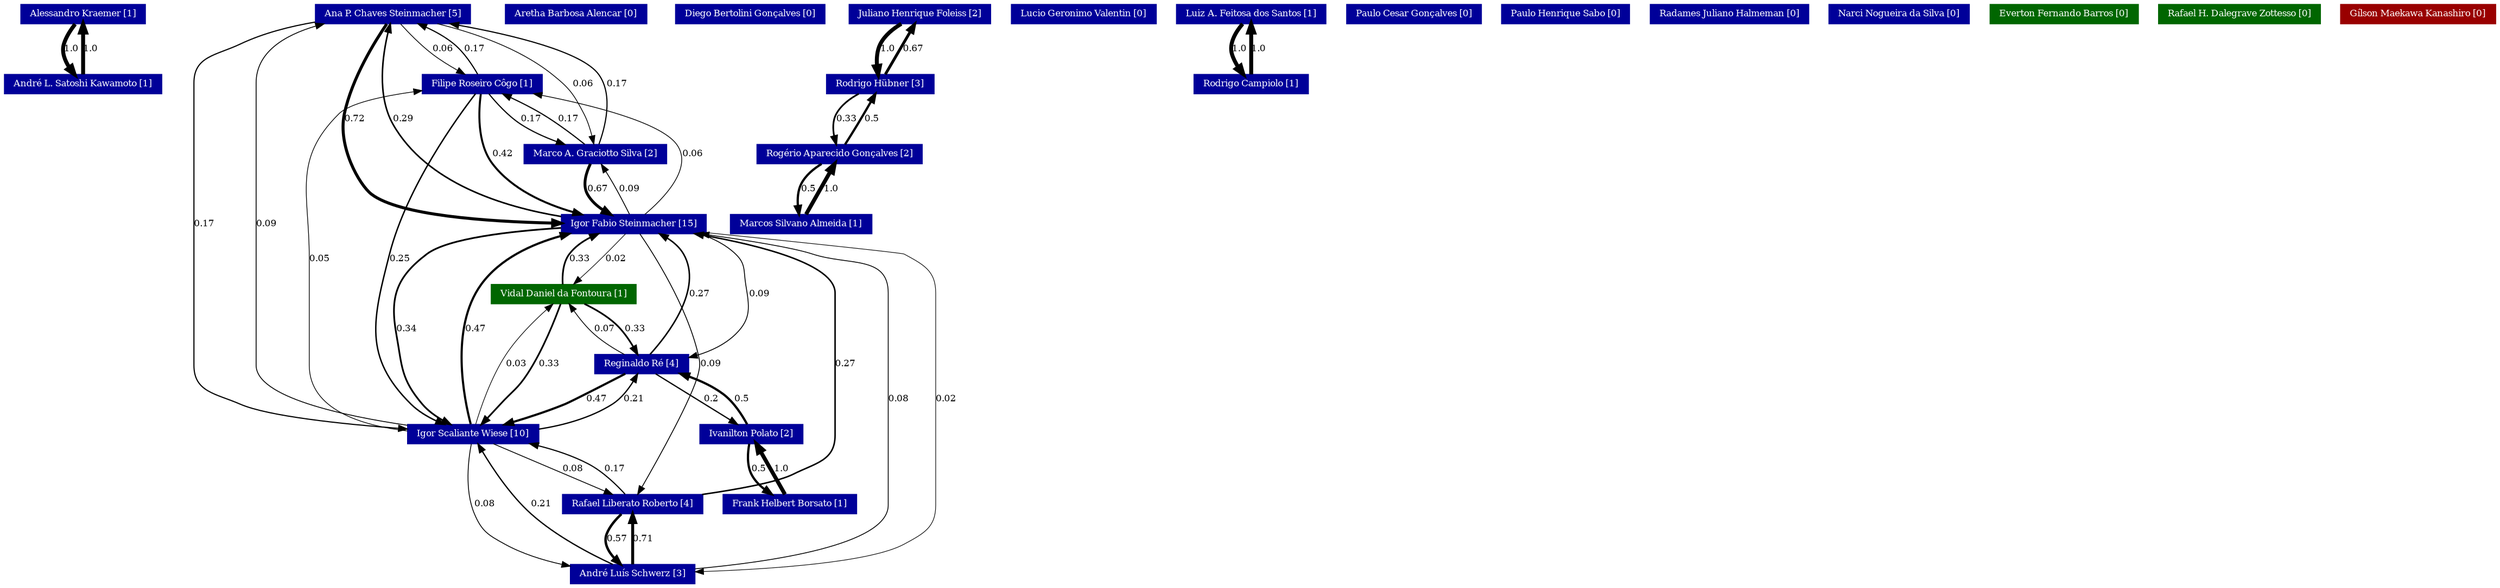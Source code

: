 strict digraph grafo3 {
	graph [bb="0,0,1954.5,513",
		id=grafo3,
		overlap=False
	];
	node [fontsize=8,
		label="\N",
		shape=rectangle,
		style=filled
	];
	0	 [URL="http://lattes.cnpq.br/2661462115468004",
		color="#000099",
		fontcolor="#FFFFFF",
		height=0.23611,
		label="Alessandro Kraemer [1]",
		pos="62,504.5",
		width=1.3333];
	3	 [URL="http://lattes.cnpq.br/8230551395300039",
		color="#000099",
		fontcolor="#FFFFFF",
		height=0.23611,
		label="André L. Satoshi Kawamoto [1]",
		pos="61,442.5",
		width=1.6944];
	0 -> 3	 [arrowhead=normal,
		arrowsize=0.75,
		fontsize=8,
		label=1.0,
		lp="51,473.5",
		penwidth=3.5,
		pos="e,54.225,451.23 55.387,495.57 51.85,490.8 47.85,484.43 46,478 44.027,471.14 46.47,463.86 49.919,457.75"];
	3 -> 0	 [arrowhead=normal,
		arrowsize=0.75,
		fontsize=8,
		label=1.0,
		lp="67,473.5",
		penwidth=3.5,
		pos="e,61.869,495.66 61.128,451.16 61.281,460.37 61.543,476.08 61.74,487.89"];
	1	 [URL="http://lattes.cnpq.br/3007644116326636",
		color="#000099",
		fontcolor="#FFFFFF",
		height=0.23611,
		label="Ana P. Chaves Steinmacher [5]",
		pos="334,504.5",
		width=1.6528];
	6	 [URL="http://lattes.cnpq.br/9500095790815109",
		color="#000099",
		fontcolor="#FFFFFF",
		height=0.23611,
		label="Filipe Roseiro Côgo [1]",
		pos="398,442.5",
		width=1.2917];
	1 -> 6	 [arrowhead=normal,
		arrowsize=0.75,
		fontsize=8,
		label=0.06,
		lp="367,473.5",
		penwidth=0.68,
		pos="e,384.54,451.01 338.73,495.78 343.51,488.38 351.39,477.15 360,469 365.42,463.87 371.99,459.06 378.12,455.04"];
	8	 [URL="http://lattes.cnpq.br/5529725593221391",
		color="#000099",
		fontcolor="#FFFFFF",
		height=0.23611,
		label="Igor Fabio Steinmacher [15]",
		pos="516,318.5",
		width=1.5139];
	1 -> 8	 [arrowhead=normal,
		arrowsize=0.75,
		fontsize=8,
		label=0.72,
		lp="287,411.5",
		penwidth=2.66,
		pos="e,461.48,319.61 321.33,495.87 314.78,491.38 307.11,485.17 302,478 285.02,454.19 284.96,444.81 280,416 275.04,387.2 296.42,349.46 \
302,345 324.79,326.79 399.2,321.3 453.9,319.8"];
	9	 [URL="http://lattes.cnpq.br/0447444423694007",
		color="#000099",
		fontcolor="#FFFFFF",
		height=0.23611,
		label="Igor Scaliante Wiese [10]",
		pos="392,132.5",
		width=1.4028];
	1 -> 9	 [arrowhead=normal,
		arrowsize=0.75,
		fontsize=8,
		label=0.17,
		lp="157,318.5",
		penwidth=1.01,
		pos="e,341.17,136.13 274.21,501.23 246.2,498.2 213.12,491.69 186,478 166.22,468.02 150,465.66 150,443.5 150,443.5 150,443.5 150,193.5 \
150,171.34 165.98,168.51 186,159 211.31,146.97 281.89,140.15 333.4,136.64"];
	14	 [URL="http://lattes.cnpq.br/9383290036853173",
		color="#000099",
		fontcolor="#FFFFFF",
		height=0.23611,
		label="Marco A. Graciotto Silva [2]",
		pos="488,380.5",
		width=1.5556];
	1 -> 14	 [arrowhead=normal,
		arrowsize=0.75,
		fontsize=8,
		label=0.06,
		lp="476,442.5",
		penwidth=0.68,
		pos="e,486.56,389.17 363.07,495.94 388.94,488.08 426.65,473.69 453,451 467.49,438.53 469.66,433.2 478,416 480.92,409.98 483.14,402.95 \
484.75,396.81"];
	6 -> 1	 [arrowhead=normal,
		arrowsize=0.75,
		fontsize=8,
		label=0.17,
		lp="389,473.5",
		penwidth=1.01,
		pos="e,349.06,495.79 393.96,451 389.69,458.46 382.42,469.91 374,478 368.59,483.2 361.97,487.92 355.68,491.85"];
	6 -> 8	 [arrowhead=normal,
		arrowsize=0.75,
		fontsize=8,
		label=0.42,
		lp="416,380.5",
		penwidth=1.76,
		pos="e,482.89,327.01 397.07,433.75 395.83,419.91 395.22,390.68 409,372 425.02,350.29 452.48,337.08 475.57,329.34"];
	6 -> 9	 [arrowhead=normal,
		arrowsize=0.75,
		fontsize=8,
		label=0.25,
		lp="322,287.5",
		penwidth=1.25,
		pos="e,366.15,141.07 392.65,433.79 378.01,412.34 336.91,349.73 315,292 305.14,266.02 307.79,257.77 307,230 306.05,196.56 305.73,179.71 \
332,159 340,152.69 349.8,147.66 359.14,143.8"];
	6 -> 14	 [arrowhead=normal,
		arrowsize=0.75,
		fontsize=8,
		label=0.17,
		lp="441,411.5",
		penwidth=1.01,
		pos="e,468.18,389.04 404.58,433.9 411.38,426.36 422.59,414.85 434,407 442.36,401.25 452.21,396.17 461.2,392.09"];
	8 -> 1	 [arrowhead=normal,
		arrowsize=0.75,
		fontsize=8,
		label=0.29,
		lp="333,411.5",
		penwidth=1.37,
		pos="e,330.69,495.9 461.49,326.96 415.43,336.58 352.8,358.33 326,407 311.75,432.89 320.84,468.72 327.94,488.64"];
	8 -> 6	 [arrowhead=normal,
		arrowsize=0.75,
		fontsize=8,
		label=0.06,
		lp="565,380.5",
		penwidth=0.68,
		pos="e,435.86,433.99 525.57,327.16 540.9,340.35 567.78,367.98 553,389 540.12,407.33 484.3,423 443.32,432.33"];
	8 -> 9	 [arrowhead=normal,
		arrowsize=0.75,
		fontsize=8,
		label=0.34,
		lp="318,225.5",
		penwidth=1.52,
		pos="e,368.66,141.06 461.19,315.53 417.15,312.87 359.81,306.63 342,292 296.32,254.48 303.02,203.44 342,159 347.3,152.96 354.38,148.16 \
361.54,144.43"];
	8 -> 14	 [arrowhead=normal,
		arrowsize=0.75,
		fontsize=8,
		label=0.09,
		lp="511,349.5",
		penwidth=0.77,
		pos="e,491.66,371.66 512.43,327.16 508.04,336.55 500.51,352.7 494.96,364.58"];
	2	 [URL="http://lattes.cnpq.br/4954414332524750",
		color="#000099",
		fontcolor="#FFFFFF",
		height=0.23611,
		label="André Luís Schwerz [3]",
		pos="517,8.5",
		width=1.3333];
	8 -> 2	 [arrowhead=normal,
		arrowsize=0.75,
		fontsize=8,
		label=0.02,
		lp="765,163.5",
		penwidth=0.56,
		pos="e,565.19,11.768 570.61,314.85 641.99,309.87 758,295.86 758,257.5 758,257.5 758,257.5 758,69.5 758,31.539 643.98,17.413 572.79,12.292"];
	19	 [URL="http://lattes.cnpq.br/7833556006473564",
		color="#000099",
		fontcolor="#FFFFFF",
		height=0.23611,
		label="Rafael Liberato Roberto [4]",
		pos="518,70.5",
		width=1.5];
	8 -> 19	 [arrowhead=normal,
		arrowsize=0.75,
		fontsize=8,
		label=0.09,
		lp="574,194.5",
		penwidth=0.77,
		pos="e,522.42,79.217 520.6,309.81 531.04,291.88 556.27,245.58 565,203 566.52,195.6 566.46,193.41 565,186 557.52,148.09 537.36,106.95 \
526.03,85.819"];
	20	 [URL="http://lattes.cnpq.br/5545891505433768",
		color="#000099",
		fontcolor="#FFFFFF",
		height=0.23611,
		label="Reginaldo Ré [4]",
		pos="520,194.5",
		width=1];
	8 -> 20	 [arrowhead=normal,
		arrowsize=0.75,
		fontsize=8,
		label=0.09,
		lp="614,256.5",
		penwidth=0.77,
		pos="e,555.9,203.03 570.53,310.57 581.68,306.74 592.34,300.89 600,292 607.92,282.81 603.11,277.1 604,265 605.44,245.42 612.72,235.96 \
600,221 594.8,214.88 579.27,209.31 563.26,204.95"];
	27	 [URL="http://lattes.cnpq.br/0138023517065135",
		color="#006600",
		fontcolor="#FFFFFF",
		height=0.23611,
		label="Vidal Daniel da Fontoura [1]",
		pos="456,256.5",
		width=1.5417];
	8 -> 27	 [arrowhead=normal,
		arrowsize=0.75,
		fontsize=8,
		label=0.02,
		lp="497,287.5",
		penwidth=0.56,
		pos="e,463.66,265.16 508.16,309.66 498.22,299.72 480.96,282.46 469.03,270.53"];
	9 -> 1	 [arrowhead=normal,
		arrowsize=0.75,
		fontsize=8,
		label=0.09,
		lp="207,318.5",
		penwidth=0.77,
		pos="e,274.45,499.36 341.33,136.48 312.44,139.6 276.11,145.98 246,159 222.54,169.14 200,167.94 200,193.5 200,443.5 200,443.5 200,443.5 \
200,476.08 233.41,491.09 266.87,497.94"];
	9 -> 6	 [arrowhead=normal,
		arrowsize=0.75,
		fontsize=8,
		label=0.05,
		lp="249,287.5",
		penwidth=0.65,
		pos="e,351.37,436.83 341.22,133.78 297.7,137.04 242,149.75 242,193.5 242,288.5 242,288.5 242,288.5 242,347.15 233.41,375.68 276,416 285.95,\
425.42 315.89,431.76 343.62,435.76"];
	9 -> 8	 [arrowhead=normal,
		arrowsize=0.75,
		fontsize=8,
		label=0.47,
		lp="386,225.5",
		penwidth=1.91,
		pos="e,465.69,309.99 389.24,141.15 381.97,162.76 364.59,225.26 391,265 406.12,287.75 433.22,300.66 458.33,307.98"];
	9 -> 2	 [arrowhead=normal,
		arrowsize=0.75,
		fontsize=8,
		label=0.08,
		lp="416,70.5",
		penwidth=0.74,
		pos="e,484.12,17.059 391.93,123.75 392.2,109.91 394.57,80.677 409,62 425.68,40.414 453.52,27.179 476.76,19.397"];
	9 -> 19	 [arrowhead=normal,
		arrowsize=0.75,
		fontsize=8,
		label=0.08,
		lp="471,101.5",
		penwidth=0.74,
		pos="e,502.28,79.063 408.08,123.94 418.82,118.88 433.27,112.06 446,106 462.52,98.141 481.15,89.215 495.31,82.411"];
	9 -> 20	 [arrowhead=normal,
		arrowsize=0.75,
		fontsize=8,
		label=0.21,
		lp="514,163.5",
		penwidth=1.13,
		pos="e,517.19,185.96 442.51,137.65 461.28,141.16 481.9,147.51 498,159 504.97,163.97 510.25,171.9 513.89,178.9"];
	9 -> 27	 [arrowhead=normal,
		arrowsize=0.75,
		fontsize=8,
		label=0.03,
		lp="423,194.5",
		penwidth=0.59,
		pos="e,448.91,247.86 393.78,141.13 397.04,154.28 404.67,181.85 416,203 423.71,217.39 435.22,232.02 443.92,242.17"];
	14 -> 1	 [arrowhead=normal,
		arrowsize=0.75,
		fontsize=8,
		label=0.17,
		lp="502,442.5",
		penwidth=1.01,
		pos="e,370.01,495.97 490.61,389.34 494.73,403.32 500.92,432.78 487,451 473.44,468.75 417.64,484.72 377.34,494.26"];
	14 -> 6	 [arrowhead=normal,
		arrowsize=0.75,
		fontsize=8,
		label=0.17,
		lp="467,411.5",
		penwidth=1.01,
		pos="e,415.24,433.97 480.19,389.24 472.44,396.67 460.03,407.92 448,416 439.91,421.43 430.51,426.51 422.06,430.69"];
	14 -> 8	 [arrowhead=normal,
		arrowsize=0.75,
		fontsize=8,
		label=0.67,
		lp="490,349.5",
		penwidth=2.51,
		pos="e,500.85,327.06 484.51,371.98 481.68,364.71 478.79,353.58 483,345 485.59,339.73 489.85,335.24 494.47,331.56"];
	2 -> 8	 [arrowhead=normal,
		arrowsize=0.75,
		fontsize=8,
		label=0.08,
		lp="727,163.5",
		penwidth=0.74,
		pos="e,570.67,312.23 565.11,14.061 625.14,21.113 720,37.344 720,69.5 720,257.5 720,257.5 720,257.5 720,287.42 638.24,303.5 578.24,311.28"];
	2 -> 9	 [arrowhead=normal,
		arrowsize=0.75,
		fontsize=8,
		label=0.21,
		lp="448,70.5",
		penwidth=1.13,
		pos="e,396.12,123.96 503.02,17.125 486.89,26.356 460.14,43.041 441,62 423.87,78.963 408.66,102.56 399.89,117.43"];
	2 -> 19	 [arrowhead=normal,
		arrowsize=0.75,
		fontsize=8,
		label=0.71,
		lp="525,39.5",
		penwidth=2.63,
		pos="e,517.87,61.656 517.13,17.156 517.28,26.373 517.54,42.084 517.74,53.894"];
	19 -> 8	 [arrowhead=normal,
		arrowsize=0.75,
		fontsize=8,
		label=0.27,
		lp="685,194.5",
		penwidth=1.31,
		pos="e,560.7,309.95 568.7,79.015 597.08,83.788 629.25,90.308 642,97 661.62,107.3 678,109.34 678,131.5 678,257.5 678,257.5 678,257.5 678,\
281.34 615.51,298.71 568.15,308.45"];
	19 -> 9	 [arrowhead=normal,
		arrowsize=0.75,
		fontsize=8,
		label=0.17,
		lp="502,101.5",
		penwidth=1.01,
		pos="e,434.46,123.97 511.93,79.22 505.35,87.066 494.17,99.031 482,106 469.75,113.01 455.45,118.2 441.9,122"];
	19 -> 2	 [arrowhead=normal,
		arrowsize=0.75,
		fontsize=8,
		label=0.57,
		lp="507,39.5",
		penwidth=2.21,
		pos="e,509.34,17.166 510.57,61.708 506.6,56.986 502.1,50.611 500,44 497.75,36.896 500.69,29.428 504.73,23.263"];
	20 -> 8	 [arrowhead=normal,
		arrowsize=0.75,
		fontsize=8,
		label=0.27,
		lp="566,256.5",
		penwidth=1.31,
		pos="e,534.57,309.82 526.78,203.08 540.86,219.8 570.63,260.81 554,292 551.06,297.52 546.33,302.06 541.19,305.69"];
	20 -> 9	 [arrowhead=normal,
		arrowsize=0.75,
		fontsize=8,
		label=0.47,
		lp="485,163.5",
		penwidth=1.91,
		pos="e,415.42,141.01 508.13,185.73 496.45,178.28 477.95,167.01 461,159 448.76,153.21 434.83,147.85 422.7,143.55"];
	20 -> 27	 [arrowhead=normal,
		arrowsize=0.75,
		fontsize=8,
		label=0.07,
		lp="493,225.5",
		penwidth=0.71,
		pos="e,461.79,247.96 508.5,203.2 501.68,207.99 493.02,214.47 486,221 479.11,227.41 472.17,235.27 466.71,241.88"];
	10	 [URL="http://lattes.cnpq.br/7551030263039033",
		color="#000099",
		fontcolor="#FFFFFF",
		height=0.23611,
		label="Ivanilton Polato [2]",
		pos="610,132.5",
		width=1.1111];
	20 -> 10	 [arrowhead=normal,
		arrowsize=0.75,
		fontsize=8,
		label=0.2,
		lp="576,163.5",
		penwidth=1.1,
		pos="e,598.69,141.04 531.4,185.9 546.68,175.71 573.98,157.51 592.04,145.47"];
	27 -> 8	 [arrowhead=normal,
		arrowsize=0.75,
		fontsize=8,
		label=0.33,
		lp="472,287.5",
		penwidth=1.49,
		pos="e,490.8,309.89 456.22,265.17 456.81,272.75 458.76,284.31 465,292 469.96,298.11 476.75,302.89 483.77,306.57"];
	27 -> 9	 [arrowhead=normal,
		arrowsize=0.75,
		fontsize=8,
		label=0.33,
		lp="445,194.5",
		penwidth=1.49,
		pos="e,399.31,141.24 453.91,247.93 448.97,230.88 435.33,188.67 414,159 411.11,154.99 407.73,150.84 404.5,147.09"];
	27 -> 20	 [arrowhead=normal,
		arrowsize=0.75,
		fontsize=8,
		label=0.33,
		lp="514,225.5",
		penwidth=1.49,
		pos="e,516.98,203.11 473.72,247.9 482.37,243.56 492.51,237.49 500,230 505.63,224.37 510.24,216.84 513.61,210.25"];
	10 -> 20	 [arrowhead=normal,
		arrowsize=0.75,
		fontsize=8,
		label=0.5,
		lp="606,163.5",
		penwidth=2.0,
		pos="e,556.34,186.77 608.08,141.14 605.76,148.92 601.1,160.83 593,168 584.67,175.37 574.08,180.65 563.57,184.4"];
	7	 [URL="http://lattes.cnpq.br/0902329099289356",
		color="#000099",
		fontcolor="#FFFFFF",
		height=0.23611,
		label="Frank Helbert Borsato [1]",
		pos="641,70.5",
		width=1.4028];
	10 -> 7	 [arrowhead=normal,
		arrowsize=0.75,
		fontsize=8,
		label=0.5,
		lp="615,101.5",
		penwidth=2.0,
		pos="e,627.07,79.041 608.22,123.97 606.91,116.69 605.96,105.56 610,97 612.46,91.801 616.55,87.305 620.97,83.598"];
	4	 [URL="http://lattes.cnpq.br/3074461020062854",
		color="#000099",
		fontcolor="#FFFFFF",
		height=0.23611,
		label="Aretha Barbosa Alencar [0]",
		pos="466,504.5",
		width=1.5];
	5	 [URL="http://lattes.cnpq.br/2264701855770284",
		color="#000099",
		fontcolor="#FFFFFF",
		height=0.23611,
		label="Diego Bertolini Gonçalves [0]",
		pos="596,504.5",
		width=1.5972];
	7 -> 10	 [arrowhead=normal,
		arrowsize=0.75,
		fontsize=8,
		label=1.0,
		lp="633,101.5",
		penwidth=3.5,
		pos="e,614.05,123.66 637.04,79.156 632.14,88.641 623.69,105 617.53,116.92"];
	11	 [URL="http://lattes.cnpq.br/4404958951175349",
		color="#000099",
		fontcolor="#FFFFFF",
		height=0.23611,
		label="Juliano Henrique Foleiss [2]",
		pos="726,504.5",
		width=1.5];
	22	 [URL="http://lattes.cnpq.br/6568073205402062",
		color="#000099",
		fontcolor="#FFFFFF",
		height=0.23611,
		label="Rodrigo Hübner [3]",
		pos="727,442.5",
		width=1.1111];
	11 -> 22	 [arrowhead=normal,
		arrowsize=0.75,
		fontsize=8,
		label=1.0,
		lp="716,473.5",
		penwidth=3.5,
		pos="e,720.39,451.43 719.23,495.77 714.06,488.91 708.25,478.54 711,469 712.13,465.08 714.05,461.18 716.19,457.66"];
	22 -> 11	 [arrowhead=normal,
		arrowsize=0.75,
		fontsize=8,
		label=0.67,
		lp="734,473.5",
		penwidth=2.51,
		pos="e,726.13,495.66 726.87,451.16 726.72,460.37 726.46,476.08 726.26,487.89"];
	23	 [URL="http://lattes.cnpq.br/1677599200632096",
		color="#000099",
		fontcolor="#FFFFFF",
		height=0.23611,
		label="Rogério Aparecido Gonçalves [2]",
		pos="726,380.5",
		width=1.75];
	22 -> 23	 [arrowhead=normal,
		arrowsize=0.75,
		fontsize=8,
		label=0.33,
		lp="716,411.5",
		penwidth=1.49,
		pos="e,718.34,389.17 719.57,433.71 715.6,428.99 711.1,422.61 709,416 706.75,408.9 709.69,401.43 713.73,395.26"];
	23 -> 22	 [arrowhead=normal,
		arrowsize=0.75,
		fontsize=8,
		label=0.5,
		lp="732,411.5",
		penwidth=2.0,
		pos="e,726.87,433.66 726.13,389.16 726.28,398.37 726.54,414.08 726.74,425.89"];
	15	 [URL="http://lattes.cnpq.br/4946185987756278",
		color="#000099",
		fontcolor="#FFFFFF",
		height=0.23611,
		label="Marcos Silvano Almeida [1]",
		pos="725,318.5",
		width=1.5139];
	23 -> 15	 [arrowhead=normal,
		arrowsize=0.75,
		fontsize=8,
		label=0.5,
		lp="717,349.5",
		penwidth=2.0,
		pos="e,719.29,327.02 720.49,371.89 717.33,367.04 713.66,360.46 712,354 710.24,347.14 712.43,339.76 715.49,333.59"];
	15 -> 23	 [arrowhead=normal,
		arrowsize=0.75,
		fontsize=8,
		label=1.0,
		lp="731,349.5",
		penwidth=3.5,
		pos="e,725.87,371.66 725.13,327.16 725.28,336.37 725.54,352.08 725.74,363.89"];
	12	 [URL="http://lattes.cnpq.br/5818012075167720",
		color="#000099",
		fontcolor="#FFFFFF",
		height=0.23611,
		label="Lucio Geronimo Valentin [0]",
		pos="854,504.5",
		width=1.5556];
	13	 [URL="http://lattes.cnpq.br/3725232561617394",
		color="#000099",
		fontcolor="#FFFFFF",
		height=0.23611,
		label="Luiz A. Feitosa dos Santos [1]",
		pos="986,504.5",
		width=1.6111];
	21	 [URL="http://lattes.cnpq.br/2822469089227391",
		color="#000099",
		fontcolor="#FFFFFF",
		height=0.23611,
		label="Rodrigo Campiolo [1]",
		pos="985,442.5",
		width=1.2083];
	13 -> 21	 [arrowhead=normal,
		arrowsize=0.75,
		fontsize=8,
		label=1.0,
		lp="975,473.5",
		penwidth=3.5,
		pos="e,978.23,451.23 979.39,495.57 975.85,490.8 971.85,484.43 970,478 968.03,471.14 970.47,463.86 973.92,457.75"];
	21 -> 13	 [arrowhead=normal,
		arrowsize=0.75,
		fontsize=8,
		label=1.0,
		lp="990,473.5",
		penwidth=3.5,
		pos="e,985.87,495.66 985.13,451.16 985.28,460.37 985.54,476.08 985.74,487.89"];
	16	 [URL="http://lattes.cnpq.br/4344660568698232",
		color="#000099",
		fontcolor="#FFFFFF",
		height=0.23611,
		label="Paulo Cesar Gonçalves [0]",
		pos="1114,504.5",
		width=1.4444];
	17	 [URL="http://lattes.cnpq.br/8942065049509047",
		color="#000099",
		fontcolor="#FFFFFF",
		height=0.23611,
		label="Paulo Henrique Sabo [0]",
		pos="1233,504.5",
		width=1.3472];
	18	 [URL="http://lattes.cnpq.br/5230011214963863",
		color="#000099",
		fontcolor="#FFFFFF",
		height=0.23611,
		label="Radames Juliano Halmeman [0]",
		pos="1359,504.5",
		width=1.6667];
	24	 [URL="http://lattes.cnpq.br/2249157985559304",
		color="#000099",
		fontcolor="#FFFFFF",
		height=0.23611,
		label="Narci Nogueira da Silva [0]",
		pos="1491,504.5",
		width=1.5];
	25	 [URL="http://lattes.cnpq.br/9702195889525875",
		color="#006600",
		fontcolor="#FFFFFF",
		height=0.23611,
		label="Everton Fernando Barros [0]",
		pos="1618,504.5",
		width=1.5278];
	26	 [URL="http://lattes.cnpq.br/0654156206572874",
		color="#006600",
		fontcolor="#FFFFFF",
		height=0.23611,
		label="Rafael H. Dalegrave Zottesso [0]",
		pos="1754,504.5",
		width=1.75];
	28	 [URL="http://lattes.cnpq.br/3969785844681428",
		color="#990000",
		fontcolor="#FFFFFF",
		height=0.23611,
		label="Gílson Maekawa Kanashiro [0]",
		pos="1895,504.5",
		width=1.6528];
}
